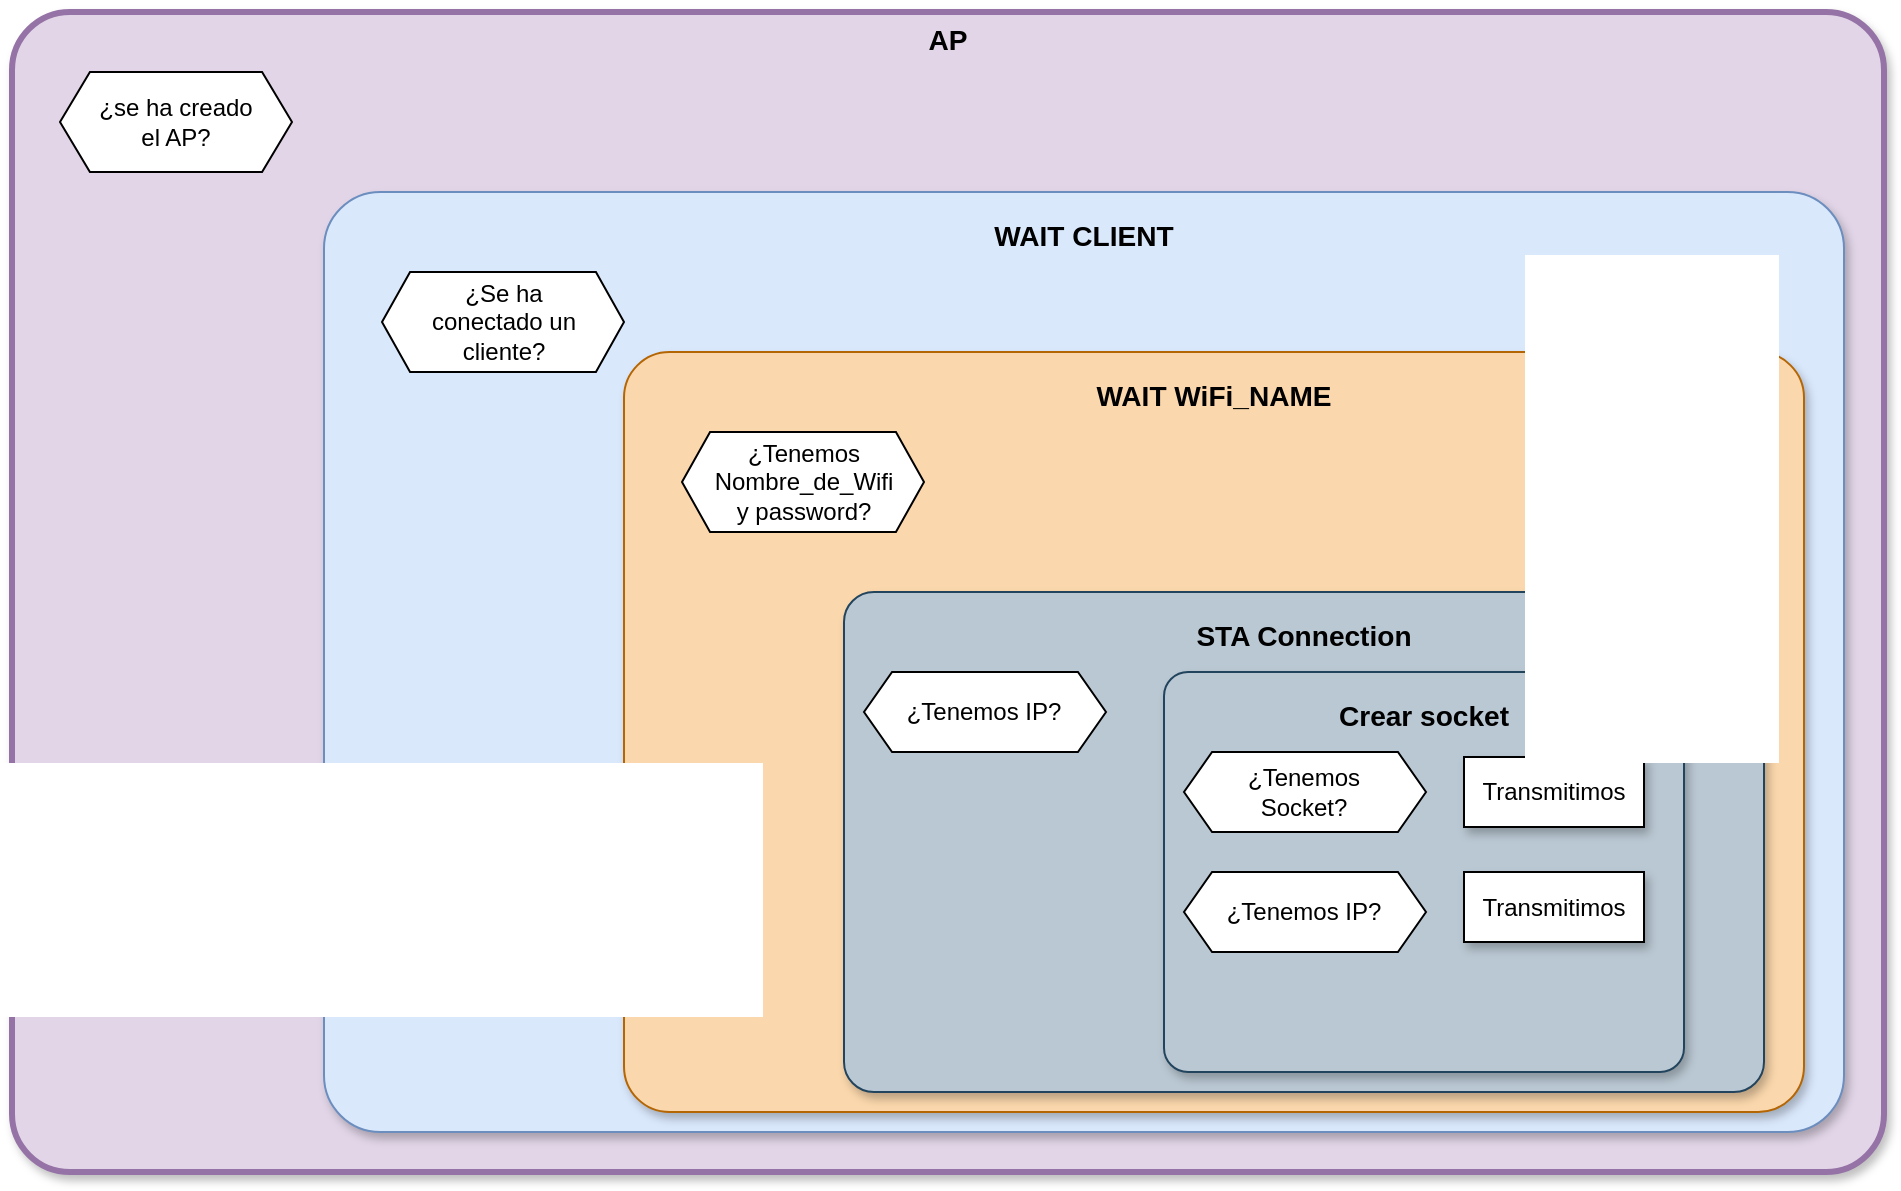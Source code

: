 <mxfile version="13.0.3" type="device"><diagram id="vf3qt20gQhkV1KY6UunV" name="Page-1"><mxGraphModel dx="852" dy="494" grid="1" gridSize="10" guides="1" tooltips="1" connect="1" arrows="1" fold="1" page="1" pageScale="1" pageWidth="827" pageHeight="1169" math="0" shadow="0"><root><mxCell id="0"/><mxCell id="1" parent="0"/><mxCell id="p2MfsDhyaKuiKeTdF1Oc-3" value="&lt;h3 style=&quot;line-height: 0%&quot;&gt;AP&lt;/h3&gt;" style="rounded=1;whiteSpace=wrap;html=1;container=1;collapsible=0;recursiveResize=0;overflow=fill;align=center;arcSize=5;glass=0;shadow=1;comic=0;fillColor=#e1d5e7;strokeColor=#9673a6;strokeWidth=3;" vertex="1" parent="1"><mxGeometry x="204" y="50" width="936" height="580" as="geometry"/></mxCell><mxCell id="p2MfsDhyaKuiKeTdF1Oc-1" value="" style="shape=hexagon;perimeter=hexagonPerimeter2;whiteSpace=wrap;html=1;size=0.129;container=1;collapsible=0;recursiveResize=0;" vertex="1" parent="p2MfsDhyaKuiKeTdF1Oc-3"><mxGeometry x="24" y="30" width="116" height="50" as="geometry"/></mxCell><mxCell id="p2MfsDhyaKuiKeTdF1Oc-2" value="¿se ha creado el AP?" style="text;html=1;strokeColor=none;fillColor=none;align=center;verticalAlign=middle;whiteSpace=wrap;rounded=0;" vertex="1" parent="p2MfsDhyaKuiKeTdF1Oc-1"><mxGeometry x="13" y="10" width="90" height="30" as="geometry"/></mxCell><mxCell id="p2MfsDhyaKuiKeTdF1Oc-5" value="&lt;h3&gt;WAIT CLIENT&lt;/h3&gt;" style="rounded=1;whiteSpace=wrap;html=1;shadow=1;glass=0;comic=0;strokeWidth=1;fillColor=#dae8fc;strokeColor=#6c8ebf;overflow=fill;container=1;collapsible=0;recursiveResize=0;arcSize=6;" vertex="1" parent="1"><mxGeometry x="360" y="140" width="760" height="470" as="geometry"/></mxCell><mxCell id="p2MfsDhyaKuiKeTdF1Oc-7" value="" style="shape=hexagon;perimeter=hexagonPerimeter2;whiteSpace=wrap;html=1;size=0.116;container=1;collapsible=0;recursiveResize=0;" vertex="1" parent="p2MfsDhyaKuiKeTdF1Oc-5"><mxGeometry x="29" y="40" width="121" height="50" as="geometry"/></mxCell><mxCell id="p2MfsDhyaKuiKeTdF1Oc-8" value="¿Se ha conectado un cliente?" style="text;html=1;strokeColor=none;fillColor=none;align=center;verticalAlign=middle;whiteSpace=wrap;rounded=0;" vertex="1" parent="p2MfsDhyaKuiKeTdF1Oc-7"><mxGeometry x="15.5" y="10" width="90" height="30" as="geometry"/></mxCell><mxCell id="p2MfsDhyaKuiKeTdF1Oc-12" value="&lt;h3&gt;WAIT WiFi_NAME&lt;/h3&gt;" style="rounded=1;whiteSpace=wrap;html=1;shadow=1;glass=0;comic=0;strokeWidth=1;fillColor=#fad7ac;strokeColor=#b46504;overflow=fill;container=1;collapsible=0;recursiveResize=0;arcSize=6;" vertex="1" parent="1"><mxGeometry x="510" y="220" width="590" height="380" as="geometry"/></mxCell><mxCell id="p2MfsDhyaKuiKeTdF1Oc-13" value="" style="shape=hexagon;perimeter=hexagonPerimeter2;whiteSpace=wrap;html=1;size=0.116;container=1;collapsible=0;recursiveResize=0;" vertex="1" parent="p2MfsDhyaKuiKeTdF1Oc-12"><mxGeometry x="29" y="40" width="121" height="50" as="geometry"/></mxCell><mxCell id="p2MfsDhyaKuiKeTdF1Oc-14" value="¿Tenemos Nombre_de_Wifi y password?" style="text;html=1;strokeColor=none;fillColor=none;align=center;verticalAlign=middle;whiteSpace=wrap;rounded=0;" vertex="1" parent="p2MfsDhyaKuiKeTdF1Oc-13"><mxGeometry x="15.5" y="10" width="90" height="30" as="geometry"/></mxCell><mxCell id="p2MfsDhyaKuiKeTdF1Oc-15" value="&lt;h3&gt;STA Connection&lt;/h3&gt;" style="rounded=1;whiteSpace=wrap;html=1;shadow=1;glass=0;comic=0;strokeWidth=1;fillColor=#bac8d3;strokeColor=#23445d;overflow=fill;container=1;collapsible=0;recursiveResize=0;arcSize=6;" vertex="1" parent="1"><mxGeometry x="620" y="340" width="460" height="250" as="geometry"/></mxCell><mxCell id="p2MfsDhyaKuiKeTdF1Oc-16" value="" style="shape=hexagon;perimeter=hexagonPerimeter2;whiteSpace=wrap;html=1;size=0.116;container=1;collapsible=0;recursiveResize=0;" vertex="1" parent="p2MfsDhyaKuiKeTdF1Oc-15"><mxGeometry x="10" y="40" width="121" height="40" as="geometry"/></mxCell><mxCell id="p2MfsDhyaKuiKeTdF1Oc-17" value="¿Tenemos IP?" style="text;html=1;strokeColor=none;fillColor=none;align=center;verticalAlign=middle;whiteSpace=wrap;rounded=0;" vertex="1" parent="p2MfsDhyaKuiKeTdF1Oc-16"><mxGeometry x="14.5" y="5" width="90" height="30" as="geometry"/></mxCell><mxCell id="p2MfsDhyaKuiKeTdF1Oc-18" value="&lt;h3&gt;Crear socket&lt;/h3&gt;" style="rounded=1;whiteSpace=wrap;html=1;shadow=1;glass=0;comic=0;strokeWidth=1;fillColor=#bac8d3;strokeColor=#23445d;overflow=fill;container=1;collapsible=0;recursiveResize=0;arcSize=6;" vertex="1" parent="1"><mxGeometry x="780" y="380" width="260" height="200" as="geometry"/></mxCell><mxCell id="p2MfsDhyaKuiKeTdF1Oc-19" value="" style="shape=hexagon;perimeter=hexagonPerimeter2;whiteSpace=wrap;html=1;size=0.116;container=1;collapsible=0;recursiveResize=0;" vertex="1" parent="p2MfsDhyaKuiKeTdF1Oc-18"><mxGeometry x="10" y="40" width="121" height="40" as="geometry"/></mxCell><mxCell id="p2MfsDhyaKuiKeTdF1Oc-20" value="¿Tenemos Socket?" style="text;html=1;strokeColor=none;fillColor=none;align=center;verticalAlign=middle;whiteSpace=wrap;rounded=0;" vertex="1" parent="p2MfsDhyaKuiKeTdF1Oc-19"><mxGeometry x="14.5" y="5" width="90" height="30" as="geometry"/></mxCell><mxCell id="p2MfsDhyaKuiKeTdF1Oc-21" value="Transmitimos" style="rounded=0;whiteSpace=wrap;html=1;shadow=1;glass=0;comic=0;strokeWidth=1;" vertex="1" parent="p2MfsDhyaKuiKeTdF1Oc-18"><mxGeometry x="150" y="42.5" width="90" height="35" as="geometry"/></mxCell><mxCell id="p2MfsDhyaKuiKeTdF1Oc-22" value="Transmitimos" style="rounded=0;whiteSpace=wrap;html=1;shadow=1;glass=0;comic=0;strokeWidth=1;" vertex="1" parent="p2MfsDhyaKuiKeTdF1Oc-18"><mxGeometry x="150" y="100" width="90" height="35" as="geometry"/></mxCell><mxCell id="p2MfsDhyaKuiKeTdF1Oc-23" value="" style="shape=hexagon;perimeter=hexagonPerimeter2;whiteSpace=wrap;html=1;size=0.116;container=1;collapsible=0;recursiveResize=0;" vertex="1" parent="p2MfsDhyaKuiKeTdF1Oc-18"><mxGeometry x="10" y="100" width="121" height="40" as="geometry"/></mxCell><mxCell id="p2MfsDhyaKuiKeTdF1Oc-24" value="¿Tenemos IP?" style="text;html=1;strokeColor=none;fillColor=none;align=center;verticalAlign=middle;whiteSpace=wrap;rounded=0;" vertex="1" parent="p2MfsDhyaKuiKeTdF1Oc-23"><mxGeometry x="14.5" y="5" width="90" height="30" as="geometry"/></mxCell></root></mxGraphModel></diagram></mxfile>